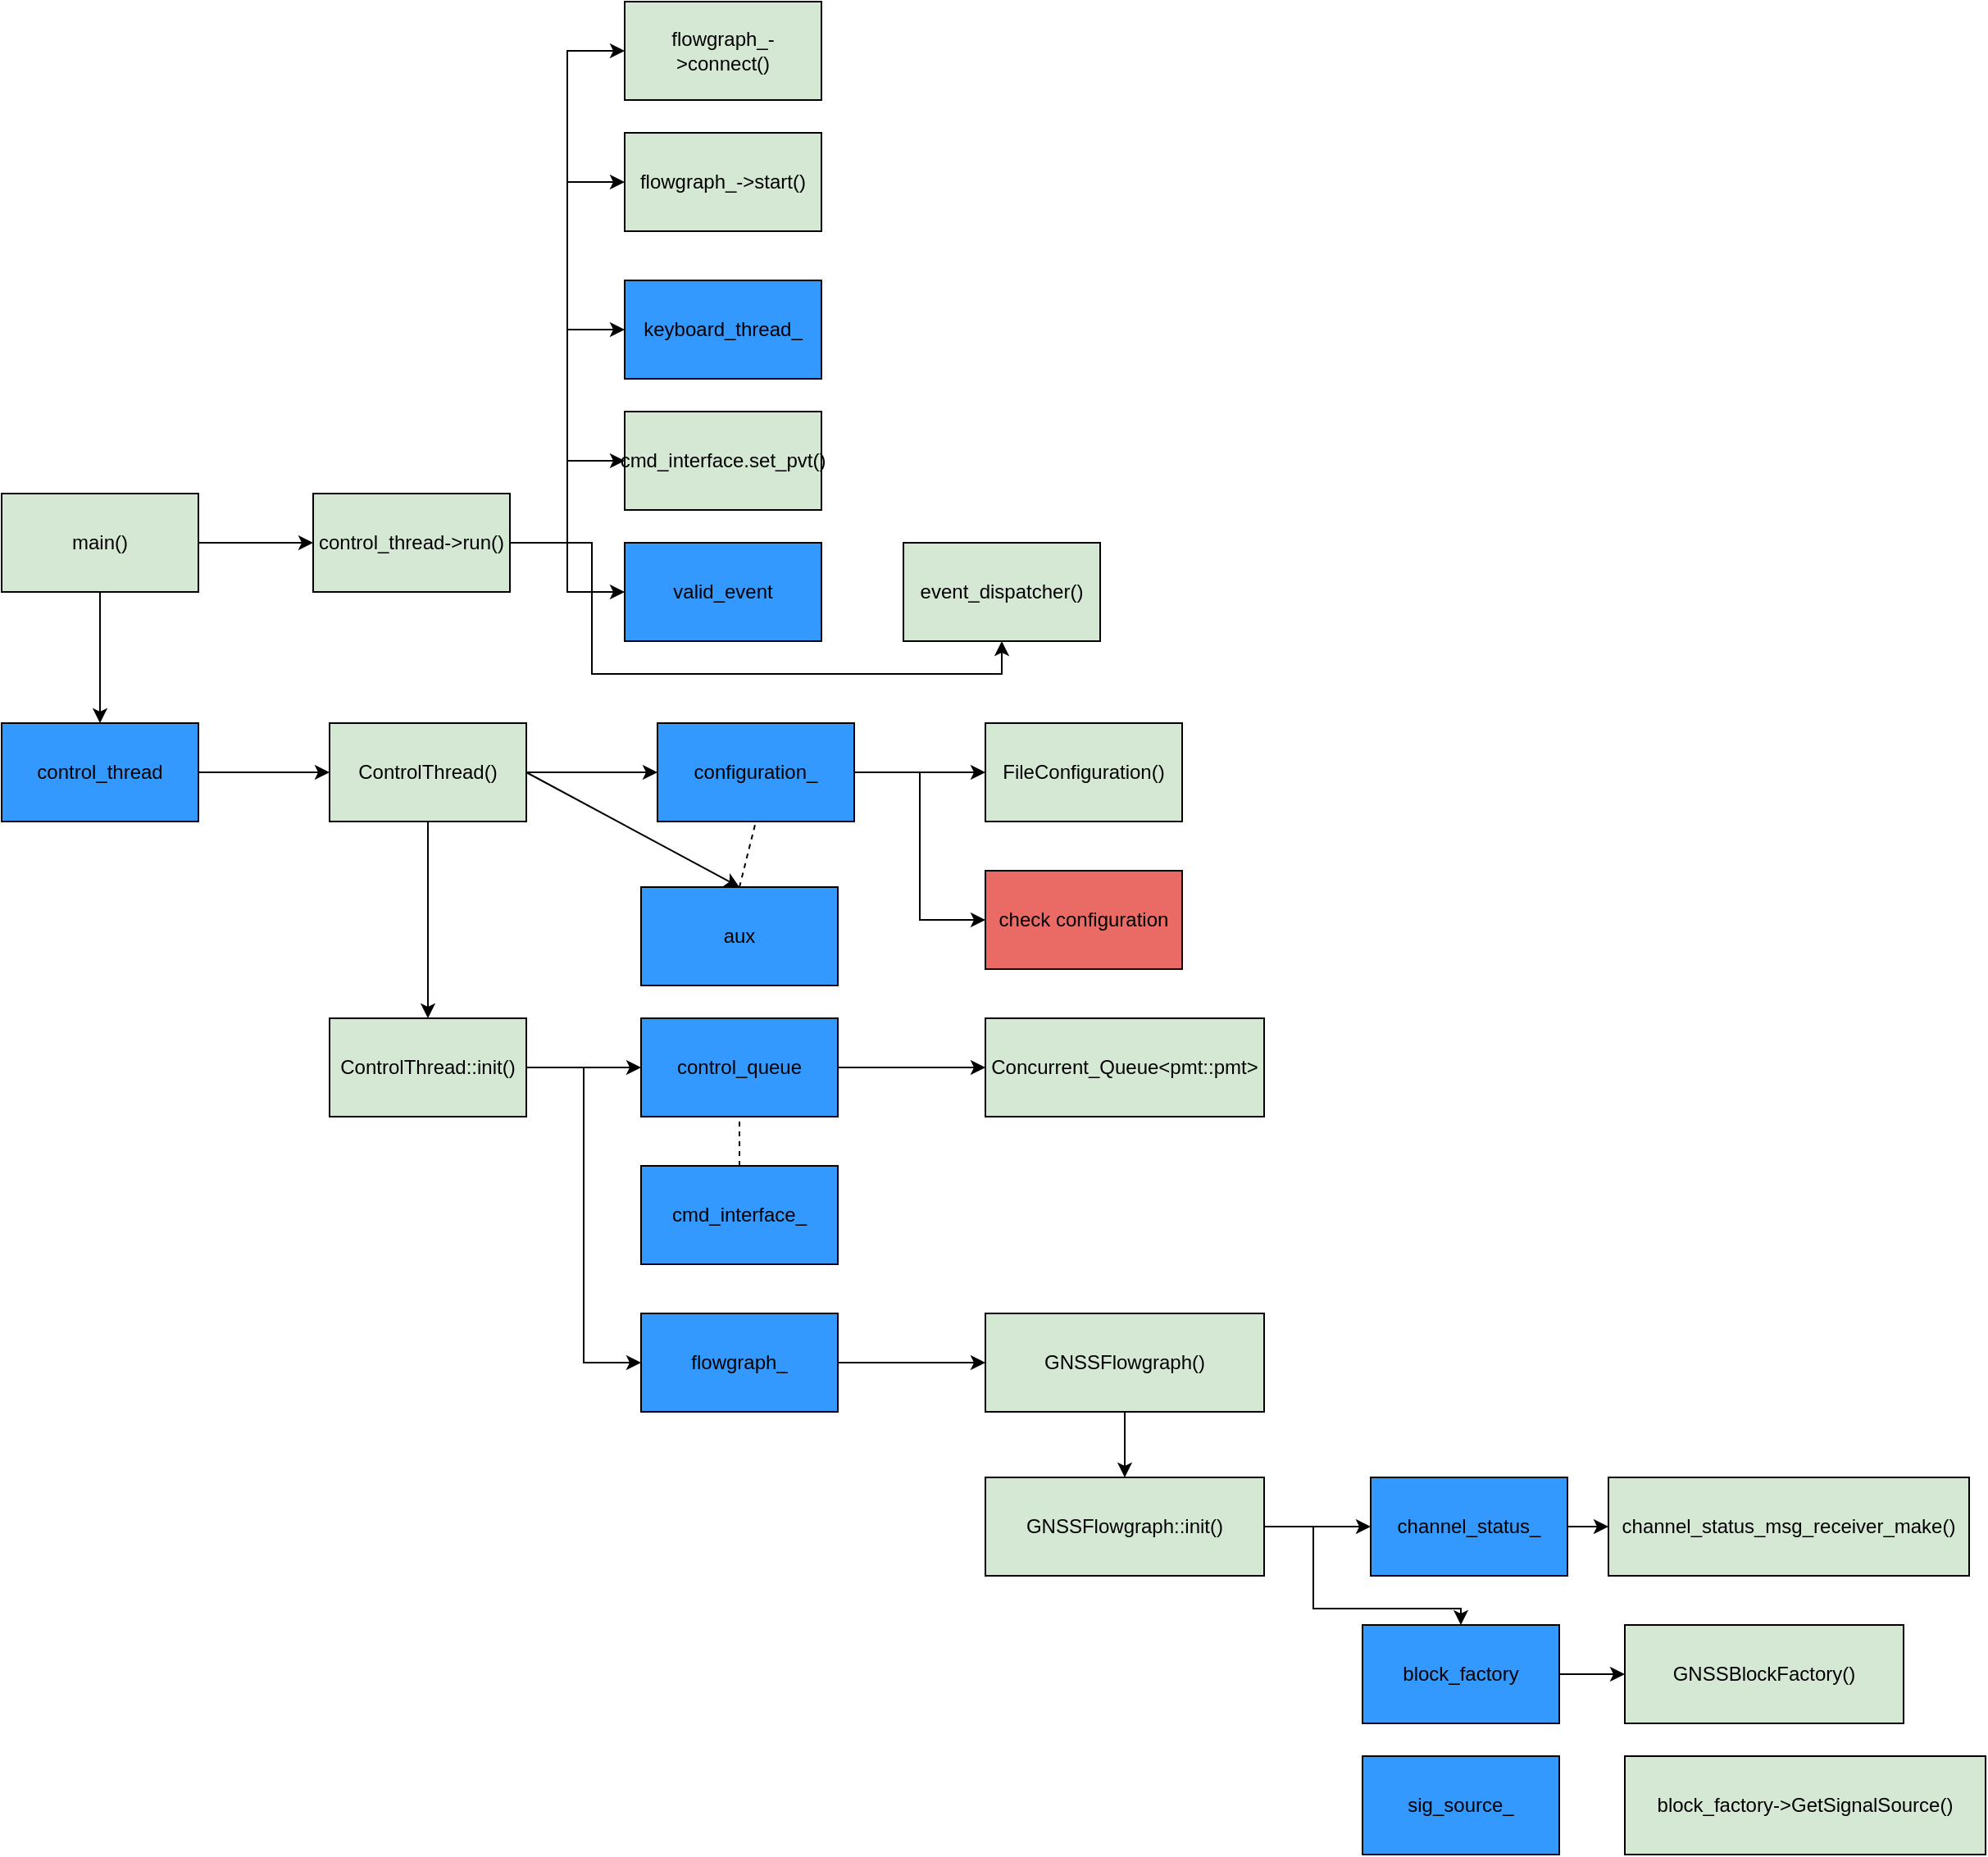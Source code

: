 <mxfile version="20.5.3" type="github">
  <diagram id="GeOgjJa3R1q8z_N-JKQI" name="Page-1">
    <mxGraphModel dx="555" dy="1761" grid="1" gridSize="10" guides="1" tooltips="1" connect="1" arrows="1" fold="1" page="1" pageScale="1" pageWidth="850" pageHeight="1100" math="0" shadow="0">
      <root>
        <mxCell id="0" />
        <mxCell id="1" parent="0" />
        <mxCell id="A1KQ_HArBz8SDr3EdsJI-3" value="" style="edgeStyle=orthogonalEdgeStyle;rounded=0;orthogonalLoop=1;jettySize=auto;html=1;" parent="1" source="A1KQ_HArBz8SDr3EdsJI-1" target="A1KQ_HArBz8SDr3EdsJI-2" edge="1">
          <mxGeometry relative="1" as="geometry" />
        </mxCell>
        <mxCell id="A1KQ_HArBz8SDr3EdsJI-34" style="edgeStyle=orthogonalEdgeStyle;rounded=0;orthogonalLoop=1;jettySize=auto;html=1;exitX=1;exitY=0.5;exitDx=0;exitDy=0;entryX=0;entryY=0.5;entryDx=0;entryDy=0;fontColor=#3399FF;" parent="1" source="A1KQ_HArBz8SDr3EdsJI-1" target="A1KQ_HArBz8SDr3EdsJI-33" edge="1">
          <mxGeometry relative="1" as="geometry" />
        </mxCell>
        <mxCell id="A1KQ_HArBz8SDr3EdsJI-1" value="main()" style="rounded=0;whiteSpace=wrap;html=1;fillColor=#D5E8D4;" parent="1" vertex="1">
          <mxGeometry x="270" y="240" width="120" height="60" as="geometry" />
        </mxCell>
        <mxCell id="A1KQ_HArBz8SDr3EdsJI-5" value="" style="edgeStyle=orthogonalEdgeStyle;rounded=0;orthogonalLoop=1;jettySize=auto;html=1;" parent="1" source="A1KQ_HArBz8SDr3EdsJI-2" target="A1KQ_HArBz8SDr3EdsJI-4" edge="1">
          <mxGeometry relative="1" as="geometry" />
        </mxCell>
        <mxCell id="A1KQ_HArBz8SDr3EdsJI-2" value="control_thread" style="whiteSpace=wrap;html=1;rounded=0;fillColor=#3399FF;" parent="1" vertex="1">
          <mxGeometry x="270" y="380" width="120" height="60" as="geometry" />
        </mxCell>
        <mxCell id="A1KQ_HArBz8SDr3EdsJI-7" value="" style="edgeStyle=orthogonalEdgeStyle;rounded=0;orthogonalLoop=1;jettySize=auto;html=1;" parent="1" source="A1KQ_HArBz8SDr3EdsJI-4" target="A1KQ_HArBz8SDr3EdsJI-6" edge="1">
          <mxGeometry relative="1" as="geometry" />
        </mxCell>
        <mxCell id="A1KQ_HArBz8SDr3EdsJI-21" style="edgeStyle=orthogonalEdgeStyle;rounded=0;orthogonalLoop=1;jettySize=auto;html=1;exitX=0.5;exitY=1;exitDx=0;exitDy=0;entryX=0.5;entryY=0;entryDx=0;entryDy=0;" parent="1" source="A1KQ_HArBz8SDr3EdsJI-4" target="A1KQ_HArBz8SDr3EdsJI-20" edge="1">
          <mxGeometry relative="1" as="geometry" />
        </mxCell>
        <mxCell id="A1KQ_HArBz8SDr3EdsJI-4" value="ControlThread()" style="whiteSpace=wrap;html=1;rounded=0;fillColor=#D5E8D4;" parent="1" vertex="1">
          <mxGeometry x="470" y="380" width="120" height="60" as="geometry" />
        </mxCell>
        <mxCell id="A1KQ_HArBz8SDr3EdsJI-9" value="" style="edgeStyle=orthogonalEdgeStyle;rounded=0;orthogonalLoop=1;jettySize=auto;html=1;" parent="1" source="A1KQ_HArBz8SDr3EdsJI-6" target="A1KQ_HArBz8SDr3EdsJI-8" edge="1">
          <mxGeometry relative="1" as="geometry" />
        </mxCell>
        <mxCell id="A1KQ_HArBz8SDr3EdsJI-19" style="edgeStyle=orthogonalEdgeStyle;rounded=0;orthogonalLoop=1;jettySize=auto;html=1;entryX=0;entryY=0.5;entryDx=0;entryDy=0;" parent="1" source="A1KQ_HArBz8SDr3EdsJI-6" target="A1KQ_HArBz8SDr3EdsJI-18" edge="1">
          <mxGeometry relative="1" as="geometry" />
        </mxCell>
        <mxCell id="A1KQ_HArBz8SDr3EdsJI-6" value="configuration_" style="whiteSpace=wrap;html=1;rounded=0;strokeColor=#000000;fillColor=#3399FF;" parent="1" vertex="1">
          <mxGeometry x="670" y="380" width="120" height="60" as="geometry" />
        </mxCell>
        <mxCell id="A1KQ_HArBz8SDr3EdsJI-8" value="FileConfiguration()" style="whiteSpace=wrap;html=1;rounded=0;fillColor=#D5E8D4;" parent="1" vertex="1">
          <mxGeometry x="870" y="380" width="120" height="60" as="geometry" />
        </mxCell>
        <mxCell id="A1KQ_HArBz8SDr3EdsJI-10" value="aux" style="whiteSpace=wrap;html=1;rounded=0;fillColor=#3399FF;" parent="1" vertex="1">
          <mxGeometry x="660" y="480" width="120" height="60" as="geometry" />
        </mxCell>
        <mxCell id="A1KQ_HArBz8SDr3EdsJI-14" value="" style="endArrow=classic;html=1;rounded=0;exitX=1;exitY=0.5;exitDx=0;exitDy=0;entryX=0.5;entryY=0;entryDx=0;entryDy=0;" parent="1" source="A1KQ_HArBz8SDr3EdsJI-4" target="A1KQ_HArBz8SDr3EdsJI-10" edge="1">
          <mxGeometry width="50" height="50" relative="1" as="geometry">
            <mxPoint x="670" y="470" as="sourcePoint" />
            <mxPoint x="720" y="420" as="targetPoint" />
          </mxGeometry>
        </mxCell>
        <mxCell id="A1KQ_HArBz8SDr3EdsJI-17" value="" style="endArrow=none;dashed=1;html=1;rounded=0;entryX=0.5;entryY=1;entryDx=0;entryDy=0;exitX=0.5;exitY=0;exitDx=0;exitDy=0;" parent="1" source="A1KQ_HArBz8SDr3EdsJI-10" target="A1KQ_HArBz8SDr3EdsJI-6" edge="1">
          <mxGeometry width="50" height="50" relative="1" as="geometry">
            <mxPoint x="670" y="470" as="sourcePoint" />
            <mxPoint x="720" y="420" as="targetPoint" />
          </mxGeometry>
        </mxCell>
        <mxCell id="A1KQ_HArBz8SDr3EdsJI-18" value="check configuration" style="whiteSpace=wrap;html=1;rounded=0;fillColor=#EA6B66;" parent="1" vertex="1">
          <mxGeometry x="870" y="470" width="120" height="60" as="geometry" />
        </mxCell>
        <mxCell id="A1KQ_HArBz8SDr3EdsJI-30" style="edgeStyle=orthogonalEdgeStyle;rounded=0;orthogonalLoop=1;jettySize=auto;html=1;entryX=0;entryY=0.5;entryDx=0;entryDy=0;fontColor=#3399FF;" parent="1" source="A1KQ_HArBz8SDr3EdsJI-20" target="A1KQ_HArBz8SDr3EdsJI-29" edge="1">
          <mxGeometry relative="1" as="geometry" />
        </mxCell>
        <mxCell id="A1KQ_HArBz8SDr3EdsJI-20" value="ControlThread::init()" style="whiteSpace=wrap;html=1;rounded=0;fillColor=#D5E8D4;" parent="1" vertex="1">
          <mxGeometry x="470" y="560" width="120" height="60" as="geometry" />
        </mxCell>
        <mxCell id="A1KQ_HArBz8SDr3EdsJI-25" style="edgeStyle=orthogonalEdgeStyle;rounded=0;orthogonalLoop=1;jettySize=auto;html=1;exitX=1;exitY=0.5;exitDx=0;exitDy=0;entryX=0;entryY=0.5;entryDx=0;entryDy=0;fontColor=#3399FF;" parent="1" source="A1KQ_HArBz8SDr3EdsJI-22" target="A1KQ_HArBz8SDr3EdsJI-24" edge="1">
          <mxGeometry relative="1" as="geometry" />
        </mxCell>
        <mxCell id="A1KQ_HArBz8SDr3EdsJI-22" value="control_queue" style="whiteSpace=wrap;html=1;rounded=0;strokeColor=#000000;fillColor=#3399FF;" parent="1" vertex="1">
          <mxGeometry x="660" y="560" width="120" height="60" as="geometry" />
        </mxCell>
        <mxCell id="A1KQ_HArBz8SDr3EdsJI-23" value="" style="endArrow=classic;html=1;rounded=0;exitX=1;exitY=0.5;exitDx=0;exitDy=0;entryX=0;entryY=0.5;entryDx=0;entryDy=0;" parent="1" source="A1KQ_HArBz8SDr3EdsJI-20" target="A1KQ_HArBz8SDr3EdsJI-22" edge="1">
          <mxGeometry width="50" height="50" relative="1" as="geometry">
            <mxPoint x="630" y="560" as="sourcePoint" />
            <mxPoint x="680" y="510" as="targetPoint" />
          </mxGeometry>
        </mxCell>
        <mxCell id="A1KQ_HArBz8SDr3EdsJI-24" value="Concurrent_Queue&amp;lt;pmt::pmt&amp;gt;" style="whiteSpace=wrap;html=1;rounded=0;fillColor=#D5E8D4;" parent="1" vertex="1">
          <mxGeometry x="870" y="560" width="170" height="60" as="geometry" />
        </mxCell>
        <mxCell id="A1KQ_HArBz8SDr3EdsJI-27" value="cmd_interface_" style="whiteSpace=wrap;html=1;rounded=0;strokeColor=#000000;fillColor=#3399FF;" parent="1" vertex="1">
          <mxGeometry x="660" y="650" width="120" height="60" as="geometry" />
        </mxCell>
        <mxCell id="A1KQ_HArBz8SDr3EdsJI-28" value="" style="endArrow=none;dashed=1;html=1;rounded=0;fontColor=#3399FF;entryX=0.5;entryY=1;entryDx=0;entryDy=0;exitX=0.5;exitY=0;exitDx=0;exitDy=0;" parent="1" source="A1KQ_HArBz8SDr3EdsJI-27" target="A1KQ_HArBz8SDr3EdsJI-22" edge="1">
          <mxGeometry width="50" height="50" relative="1" as="geometry">
            <mxPoint x="670" y="560" as="sourcePoint" />
            <mxPoint x="720" y="510" as="targetPoint" />
          </mxGeometry>
        </mxCell>
        <mxCell id="A1KQ_HArBz8SDr3EdsJI-32" style="edgeStyle=orthogonalEdgeStyle;rounded=0;orthogonalLoop=1;jettySize=auto;html=1;entryX=0;entryY=0.5;entryDx=0;entryDy=0;fontColor=#3399FF;" parent="1" source="A1KQ_HArBz8SDr3EdsJI-29" target="A1KQ_HArBz8SDr3EdsJI-31" edge="1">
          <mxGeometry relative="1" as="geometry" />
        </mxCell>
        <mxCell id="A1KQ_HArBz8SDr3EdsJI-29" value="flowgraph_" style="whiteSpace=wrap;html=1;rounded=0;strokeColor=#000000;fillColor=#3399FF;" parent="1" vertex="1">
          <mxGeometry x="660" y="740" width="120" height="60" as="geometry" />
        </mxCell>
        <mxCell id="0VTmaG_LoNztCyliUrxO-14" style="edgeStyle=orthogonalEdgeStyle;rounded=0;orthogonalLoop=1;jettySize=auto;html=1;entryX=0.5;entryY=0;entryDx=0;entryDy=0;" edge="1" parent="1" source="A1KQ_HArBz8SDr3EdsJI-31" target="0VTmaG_LoNztCyliUrxO-13">
          <mxGeometry relative="1" as="geometry" />
        </mxCell>
        <mxCell id="A1KQ_HArBz8SDr3EdsJI-31" value="GNSSFlowgraph()" style="whiteSpace=wrap;html=1;rounded=0;fillColor=#D5E8D4;" parent="1" vertex="1">
          <mxGeometry x="870" y="740" width="170" height="60" as="geometry" />
        </mxCell>
        <mxCell id="0VTmaG_LoNztCyliUrxO-2" style="edgeStyle=orthogonalEdgeStyle;rounded=0;orthogonalLoop=1;jettySize=auto;html=1;exitX=1;exitY=0.5;exitDx=0;exitDy=0;entryX=0;entryY=0.5;entryDx=0;entryDy=0;" edge="1" parent="1" source="A1KQ_HArBz8SDr3EdsJI-33" target="0VTmaG_LoNztCyliUrxO-1">
          <mxGeometry relative="1" as="geometry" />
        </mxCell>
        <mxCell id="0VTmaG_LoNztCyliUrxO-4" style="edgeStyle=orthogonalEdgeStyle;rounded=0;orthogonalLoop=1;jettySize=auto;html=1;entryX=0;entryY=0.5;entryDx=0;entryDy=0;" edge="1" parent="1" source="A1KQ_HArBz8SDr3EdsJI-33" target="0VTmaG_LoNztCyliUrxO-3">
          <mxGeometry relative="1" as="geometry" />
        </mxCell>
        <mxCell id="0VTmaG_LoNztCyliUrxO-6" style="edgeStyle=orthogonalEdgeStyle;rounded=0;orthogonalLoop=1;jettySize=auto;html=1;entryX=0;entryY=0.5;entryDx=0;entryDy=0;" edge="1" parent="1" source="A1KQ_HArBz8SDr3EdsJI-33" target="0VTmaG_LoNztCyliUrxO-5">
          <mxGeometry relative="1" as="geometry" />
        </mxCell>
        <mxCell id="0VTmaG_LoNztCyliUrxO-8" style="edgeStyle=orthogonalEdgeStyle;rounded=0;orthogonalLoop=1;jettySize=auto;html=1;entryX=0;entryY=0.5;entryDx=0;entryDy=0;" edge="1" parent="1" source="A1KQ_HArBz8SDr3EdsJI-33" target="0VTmaG_LoNztCyliUrxO-7">
          <mxGeometry relative="1" as="geometry" />
        </mxCell>
        <mxCell id="0VTmaG_LoNztCyliUrxO-10" style="edgeStyle=orthogonalEdgeStyle;rounded=0;orthogonalLoop=1;jettySize=auto;html=1;entryX=0;entryY=0.5;entryDx=0;entryDy=0;" edge="1" parent="1" source="A1KQ_HArBz8SDr3EdsJI-33" target="0VTmaG_LoNztCyliUrxO-9">
          <mxGeometry relative="1" as="geometry" />
        </mxCell>
        <mxCell id="0VTmaG_LoNztCyliUrxO-12" style="edgeStyle=orthogonalEdgeStyle;rounded=0;orthogonalLoop=1;jettySize=auto;html=1;entryX=0.5;entryY=1;entryDx=0;entryDy=0;" edge="1" parent="1" source="A1KQ_HArBz8SDr3EdsJI-33" target="0VTmaG_LoNztCyliUrxO-11">
          <mxGeometry relative="1" as="geometry">
            <Array as="points">
              <mxPoint x="630" y="270" />
              <mxPoint x="630" y="350" />
              <mxPoint x="880" y="350" />
            </Array>
          </mxGeometry>
        </mxCell>
        <mxCell id="A1KQ_HArBz8SDr3EdsJI-33" value="control_thread-&amp;gt;run()" style="whiteSpace=wrap;html=1;rounded=0;fillColor=#D5E8D4;" parent="1" vertex="1">
          <mxGeometry x="460" y="240" width="120" height="60" as="geometry" />
        </mxCell>
        <mxCell id="0VTmaG_LoNztCyliUrxO-1" value="flowgraph_-&amp;gt;connect()" style="whiteSpace=wrap;html=1;rounded=0;fillColor=#D5E8D4;" vertex="1" parent="1">
          <mxGeometry x="650" y="-60" width="120" height="60" as="geometry" />
        </mxCell>
        <mxCell id="0VTmaG_LoNztCyliUrxO-3" value="flowgraph_-&amp;gt;start()" style="whiteSpace=wrap;html=1;rounded=0;fillColor=#D5E8D4;" vertex="1" parent="1">
          <mxGeometry x="650" y="20" width="120" height="60" as="geometry" />
        </mxCell>
        <mxCell id="0VTmaG_LoNztCyliUrxO-5" value="keyboard_thread_" style="whiteSpace=wrap;html=1;rounded=0;strokeColor=#000000;fillColor=#3399FF;" vertex="1" parent="1">
          <mxGeometry x="650" y="110" width="120" height="60" as="geometry" />
        </mxCell>
        <mxCell id="0VTmaG_LoNztCyliUrxO-7" value="cmd_interface.set_pvt()" style="whiteSpace=wrap;html=1;rounded=0;fillColor=#D5E8D4;" vertex="1" parent="1">
          <mxGeometry x="650" y="190" width="120" height="60" as="geometry" />
        </mxCell>
        <mxCell id="0VTmaG_LoNztCyliUrxO-9" value="valid_event" style="whiteSpace=wrap;html=1;rounded=0;strokeColor=#000000;fillColor=#3399FF;" vertex="1" parent="1">
          <mxGeometry x="650" y="270" width="120" height="60" as="geometry" />
        </mxCell>
        <mxCell id="0VTmaG_LoNztCyliUrxO-11" value="event_dispatcher()" style="whiteSpace=wrap;html=1;rounded=0;fillColor=#D5E8D4;" vertex="1" parent="1">
          <mxGeometry x="820" y="270" width="120" height="60" as="geometry" />
        </mxCell>
        <mxCell id="0VTmaG_LoNztCyliUrxO-20" style="edgeStyle=orthogonalEdgeStyle;rounded=0;orthogonalLoop=1;jettySize=auto;html=1;entryX=0.5;entryY=0;entryDx=0;entryDy=0;" edge="1" parent="1" source="0VTmaG_LoNztCyliUrxO-13" target="0VTmaG_LoNztCyliUrxO-15">
          <mxGeometry relative="1" as="geometry">
            <Array as="points">
              <mxPoint x="1070" y="870" />
              <mxPoint x="1070" y="920" />
              <mxPoint x="1160" y="920" />
            </Array>
          </mxGeometry>
        </mxCell>
        <mxCell id="0VTmaG_LoNztCyliUrxO-21" style="edgeStyle=orthogonalEdgeStyle;rounded=0;orthogonalLoop=1;jettySize=auto;html=1;entryX=0;entryY=0.5;entryDx=0;entryDy=0;" edge="1" parent="1" source="0VTmaG_LoNztCyliUrxO-13" target="0VTmaG_LoNztCyliUrxO-17">
          <mxGeometry relative="1" as="geometry" />
        </mxCell>
        <mxCell id="0VTmaG_LoNztCyliUrxO-13" value="GNSSFlowgraph::init()" style="whiteSpace=wrap;html=1;rounded=0;fillColor=#D5E8D4;" vertex="1" parent="1">
          <mxGeometry x="870" y="840" width="170" height="60" as="geometry" />
        </mxCell>
        <mxCell id="0VTmaG_LoNztCyliUrxO-22" style="edgeStyle=orthogonalEdgeStyle;rounded=0;orthogonalLoop=1;jettySize=auto;html=1;entryX=0;entryY=0.5;entryDx=0;entryDy=0;" edge="1" parent="1" source="0VTmaG_LoNztCyliUrxO-15" target="0VTmaG_LoNztCyliUrxO-16">
          <mxGeometry relative="1" as="geometry" />
        </mxCell>
        <mxCell id="0VTmaG_LoNztCyliUrxO-15" value="block_factory" style="whiteSpace=wrap;html=1;rounded=0;strokeColor=#000000;fillColor=#3399FF;" vertex="1" parent="1">
          <mxGeometry x="1100" y="930" width="120" height="60" as="geometry" />
        </mxCell>
        <mxCell id="0VTmaG_LoNztCyliUrxO-16" value="GNSSBlockFactory()" style="whiteSpace=wrap;html=1;rounded=0;fillColor=#D5E8D4;" vertex="1" parent="1">
          <mxGeometry x="1260" y="930" width="170" height="60" as="geometry" />
        </mxCell>
        <mxCell id="0VTmaG_LoNztCyliUrxO-23" style="edgeStyle=orthogonalEdgeStyle;rounded=0;orthogonalLoop=1;jettySize=auto;html=1;entryX=0;entryY=0.5;entryDx=0;entryDy=0;" edge="1" parent="1" source="0VTmaG_LoNztCyliUrxO-17" target="0VTmaG_LoNztCyliUrxO-18">
          <mxGeometry relative="1" as="geometry" />
        </mxCell>
        <mxCell id="0VTmaG_LoNztCyliUrxO-17" value="channel_status_" style="whiteSpace=wrap;html=1;rounded=0;strokeColor=#000000;fillColor=#3399FF;" vertex="1" parent="1">
          <mxGeometry x="1105" y="840" width="120" height="60" as="geometry" />
        </mxCell>
        <mxCell id="0VTmaG_LoNztCyliUrxO-18" value="channel_status_msg_receiver_make()" style="whiteSpace=wrap;html=1;rounded=0;fillColor=#D5E8D4;" vertex="1" parent="1">
          <mxGeometry x="1250" y="840" width="220" height="60" as="geometry" />
        </mxCell>
        <mxCell id="0VTmaG_LoNztCyliUrxO-24" value="sig_source_" style="whiteSpace=wrap;html=1;rounded=0;strokeColor=#000000;fillColor=#3399FF;" vertex="1" parent="1">
          <mxGeometry x="1100" y="1010" width="120" height="60" as="geometry" />
        </mxCell>
        <mxCell id="0VTmaG_LoNztCyliUrxO-25" value="block_factory-&amp;gt;GetSignalSource()" style="whiteSpace=wrap;html=1;rounded=0;fillColor=#D5E8D4;" vertex="1" parent="1">
          <mxGeometry x="1260" y="1010" width="220" height="60" as="geometry" />
        </mxCell>
      </root>
    </mxGraphModel>
  </diagram>
</mxfile>
